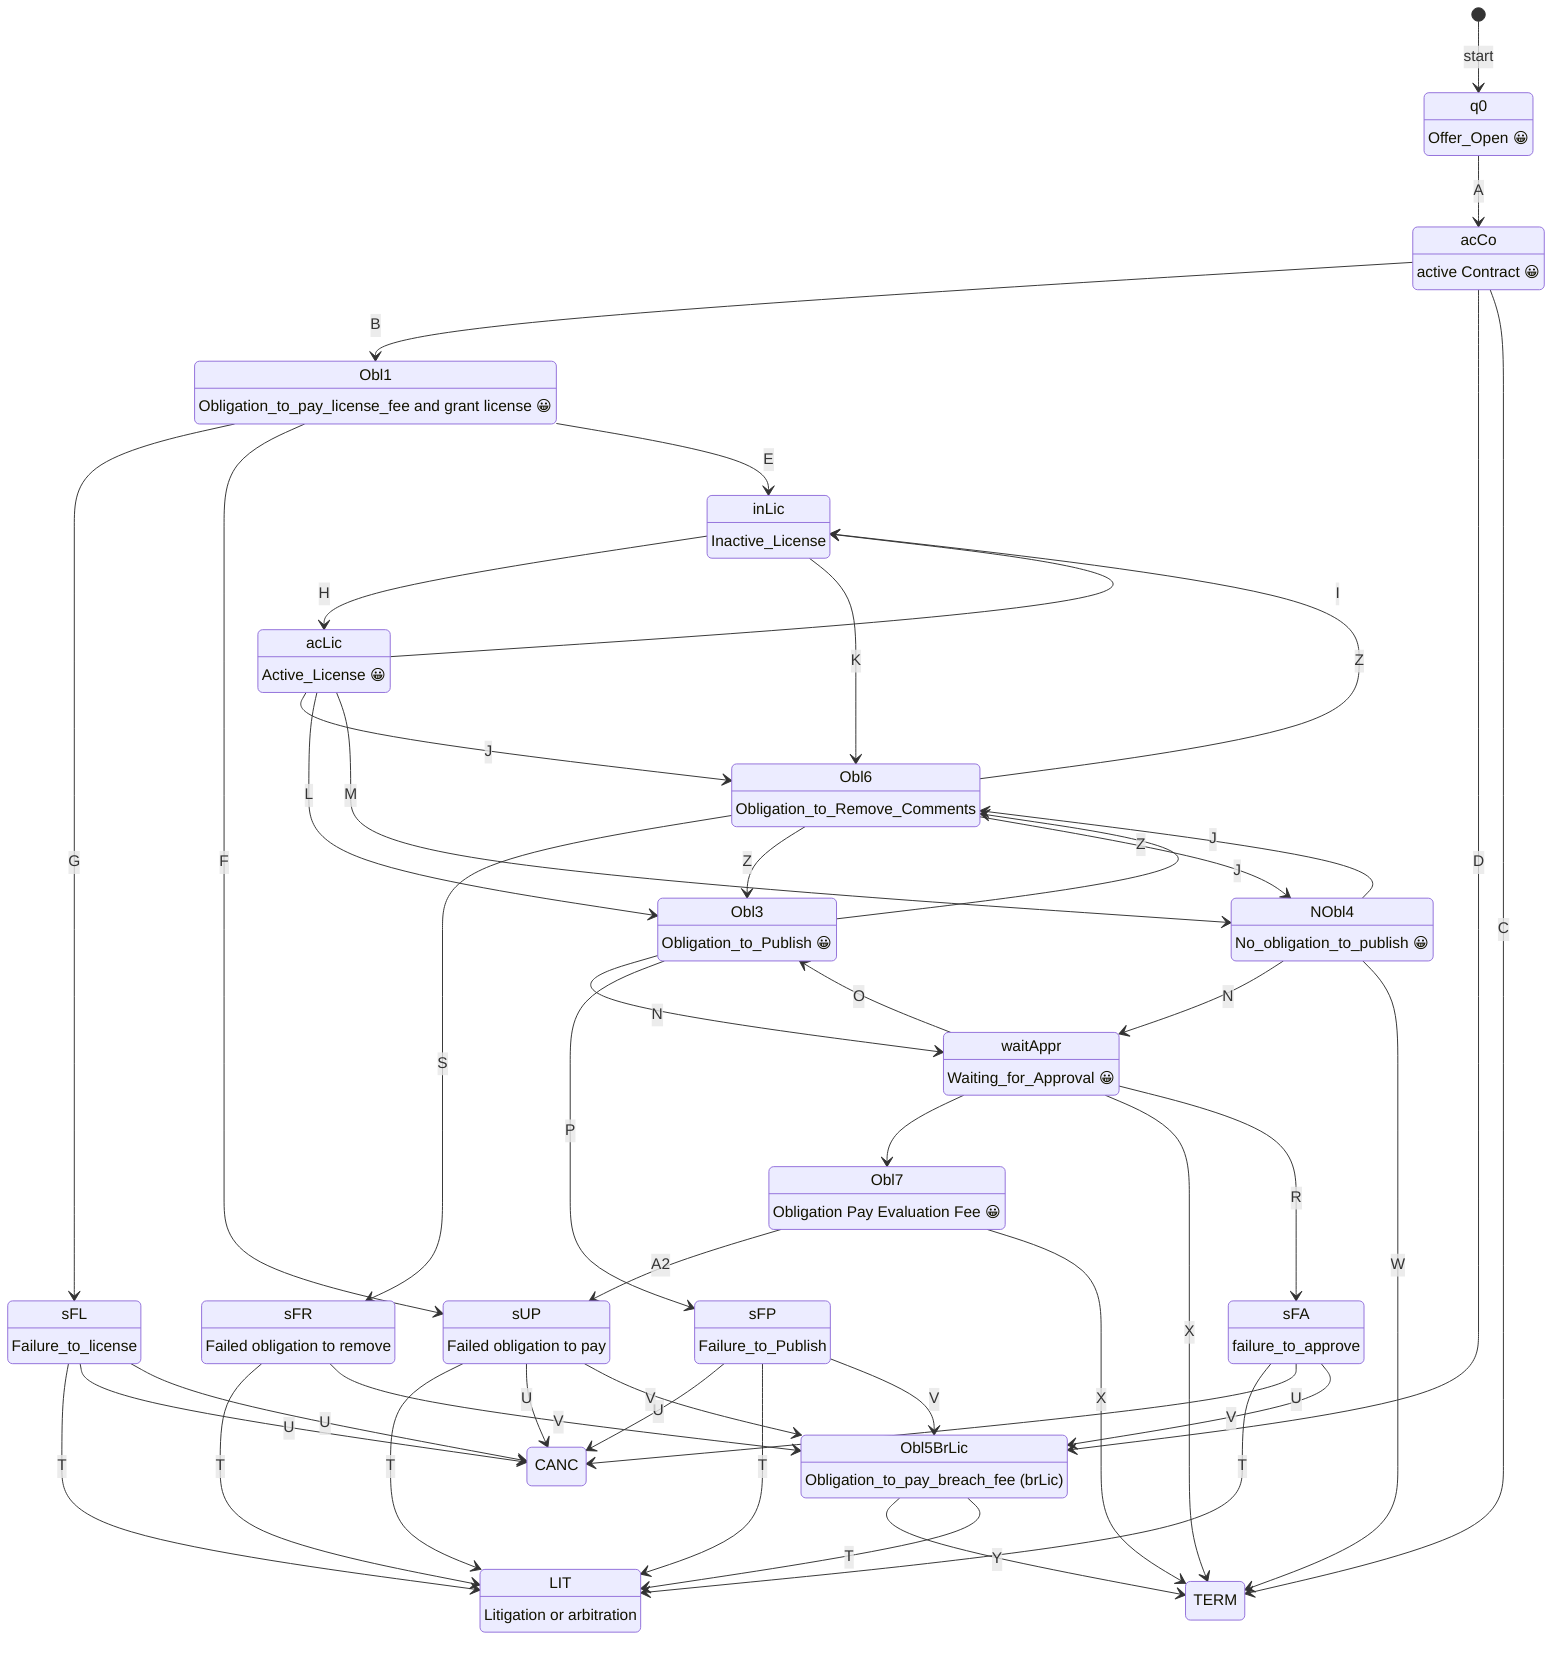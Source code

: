 stateDiagram-v2
    q0 : q0
    state "Offer_Open 😀" as q0
    [*] --> q0 : start
    q0 --> acCo : A
    acCo : acCo
    state "active Contract 😀" as acCo
    Obl1 : Obl1
    state "Obligation_to_pay_license_fee and grant license 😀" as Obl1
    acCo --> Obl1 : B
    Obl1 --> sFL : G
    Obl1 --> sUP : F
    Obl1 --> inLic : E
    sUP: sUP
    LIT : LIT
    state "Litigation or arbitration" as LIT
    sUP --> LIT : T
    sFL --> LIT : T 
    sFL --> CANC : U
    sUP --> CANC : U
    sFL : sFL
    state "Failure_to_license" as sFL
    state "Failed obligation to pay" as sUP
    sFL --> CANC : U
    sFR --> LIT : T
    sFR : sFR
    state "Failed obligation to remove" as sFR
    acCo --> Obl5BrLic : D
    inLic : inLic
    state "Inactive_License" as inLic
    acCo --> TERM : C
    acLic : acLic
    state "Active_License 😀" as acLic
    inLic --> acLic : H
    acLic --> inLic : I
    acLic --> Obl6 : J
    Obl3 : Obl3
    state "Obligation_to_Publish 😀" as Obl3
    NObl4 : NObl4
    state "No_obligation_to_publish 😀" as NObl4
    acLic --> Obl3 : L
    acLic --> NObl4 : M
    %% also unclear in text if commissioned also has to submit for approval
    NObl4 --> waitAppr : N
    NObl4 --> TERM : W
    Obl3 --> waitAppr : N
    sFP : sFP
    state "Failure_to_Publish" as sFP
    Obl3 --> sFP : P
    Obl7 : Obl7
    state "Obligation Pay Evaluation Fee 😀" as Obl7
    waitAppr --> Obl7
    waitAppr --> TERM : X
    sFP --> CANC : U
    sFP --> LIT : T
    sFA : sFA
    state "failure_to_approve" as sFA
    sFA --> LIT : T
    sFA --> CANC : U
    inLic --> Obl6 : K
    NObl4 --> Obl6 : J
    Obl3 --> Obl6 : J
    Obl5BrLic : Obl5BrLic
    state "Obligation_to_pay_breach_fee (brLic)" as Obl5BrLic
    Obl5BrLic --> TERM : Y
    Obl5BrLic --> LIT : T
    Obl6 : Obl6
    state "Obligation_to_Remove_Comments" as Obl6
    Obl6 --> sFR : S
    Obl6 --> Obl3 : Z
    Obl6 --> inLic : Z
    Obl6 --> NObl4 : Z
    Obl7 --> sUP : A2
    Obl7 --> TERM : X
    waitAppr : waitAppr
    state "Waiting_for_Approval 😀" as waitAppr
    waitAppr --> Obl3 : O
    waitAppr --> sFA : R
    sUP --> Obl5BrLic : V
    sFP --> Obl5BrLic : V
    sFA --> Obl5BrLic : V
    sFR --> Obl5BrLic : V